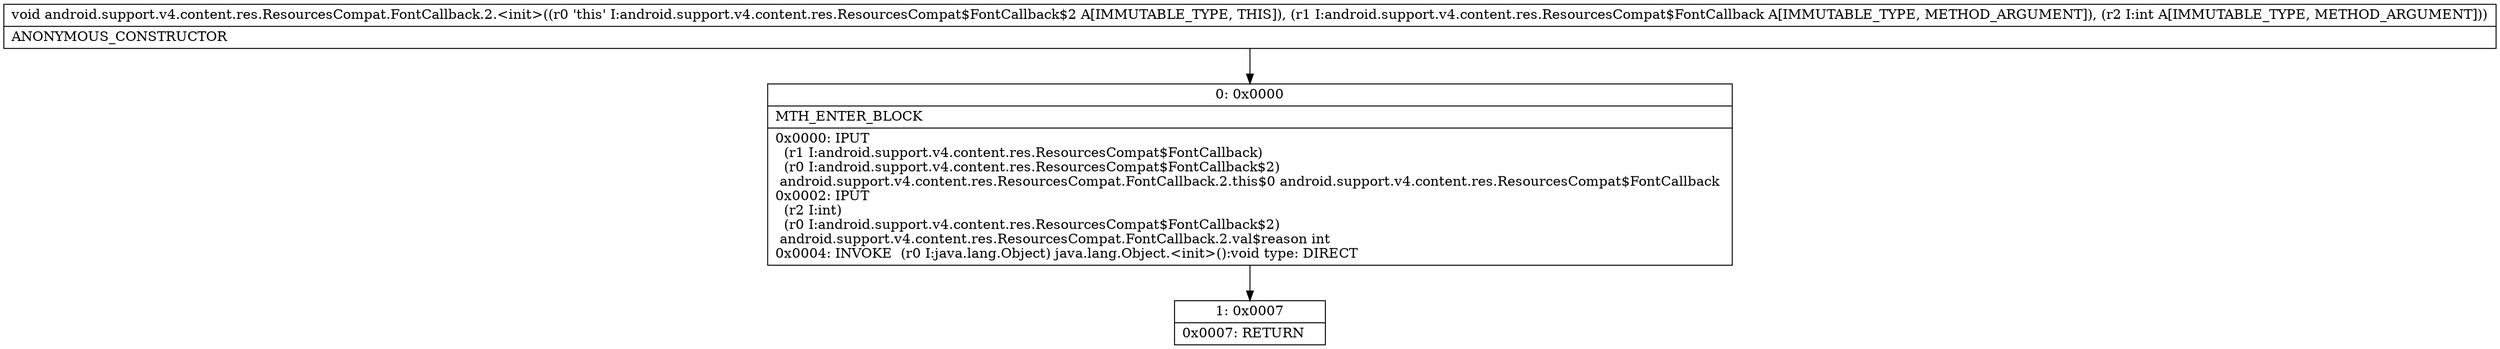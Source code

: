 digraph "CFG forandroid.support.v4.content.res.ResourcesCompat.FontCallback.2.\<init\>(Landroid\/support\/v4\/content\/res\/ResourcesCompat$FontCallback;I)V" {
Node_0 [shape=record,label="{0\:\ 0x0000|MTH_ENTER_BLOCK\l|0x0000: IPUT  \l  (r1 I:android.support.v4.content.res.ResourcesCompat$FontCallback)\l  (r0 I:android.support.v4.content.res.ResourcesCompat$FontCallback$2)\l android.support.v4.content.res.ResourcesCompat.FontCallback.2.this$0 android.support.v4.content.res.ResourcesCompat$FontCallback \l0x0002: IPUT  \l  (r2 I:int)\l  (r0 I:android.support.v4.content.res.ResourcesCompat$FontCallback$2)\l android.support.v4.content.res.ResourcesCompat.FontCallback.2.val$reason int \l0x0004: INVOKE  (r0 I:java.lang.Object) java.lang.Object.\<init\>():void type: DIRECT \l}"];
Node_1 [shape=record,label="{1\:\ 0x0007|0x0007: RETURN   \l}"];
MethodNode[shape=record,label="{void android.support.v4.content.res.ResourcesCompat.FontCallback.2.\<init\>((r0 'this' I:android.support.v4.content.res.ResourcesCompat$FontCallback$2 A[IMMUTABLE_TYPE, THIS]), (r1 I:android.support.v4.content.res.ResourcesCompat$FontCallback A[IMMUTABLE_TYPE, METHOD_ARGUMENT]), (r2 I:int A[IMMUTABLE_TYPE, METHOD_ARGUMENT]))  | ANONYMOUS_CONSTRUCTOR\l}"];
MethodNode -> Node_0;
Node_0 -> Node_1;
}

